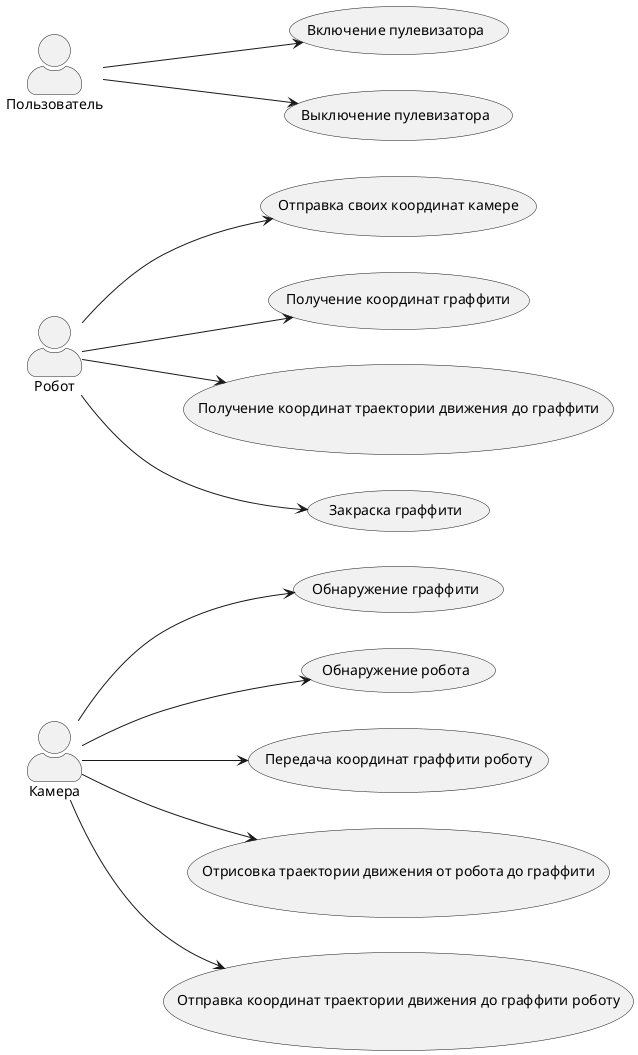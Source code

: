 @startuml
skinparam actorStyle awesome
left to right direction

:Камера: as Cam
:Робот: as Rob
:Пользователь: as User

(Обнаружение граффити) as Og
(Обнаружение робота) as Or
(Передача координат граффити роботу) as KorG
(Отрисовка траектории движения от робота до граффити) as Trac
(Отправка координат траектории движения до граффити роботу) as KorTrac

(Отправка своих координат камере) as OtKor
(Получение координат граффити) as PolKorG
(Получение координат траектории движения до граффити) as PolKorTrac
(Закраска граффити) as ZakG

(Включение пулевизатора) as Vkl
(Выключение пулевизатора) as Vukl

Cam --> Og
Cam --> Or
Cam --> KorG
Cam --> Trac
Cam --> KorTrac

Rob --> OtKor
Rob --> PolKorG
Rob --> PolKorTrac
Rob --> ZakG

User --> Vkl
User --> Vukl
@enduml
